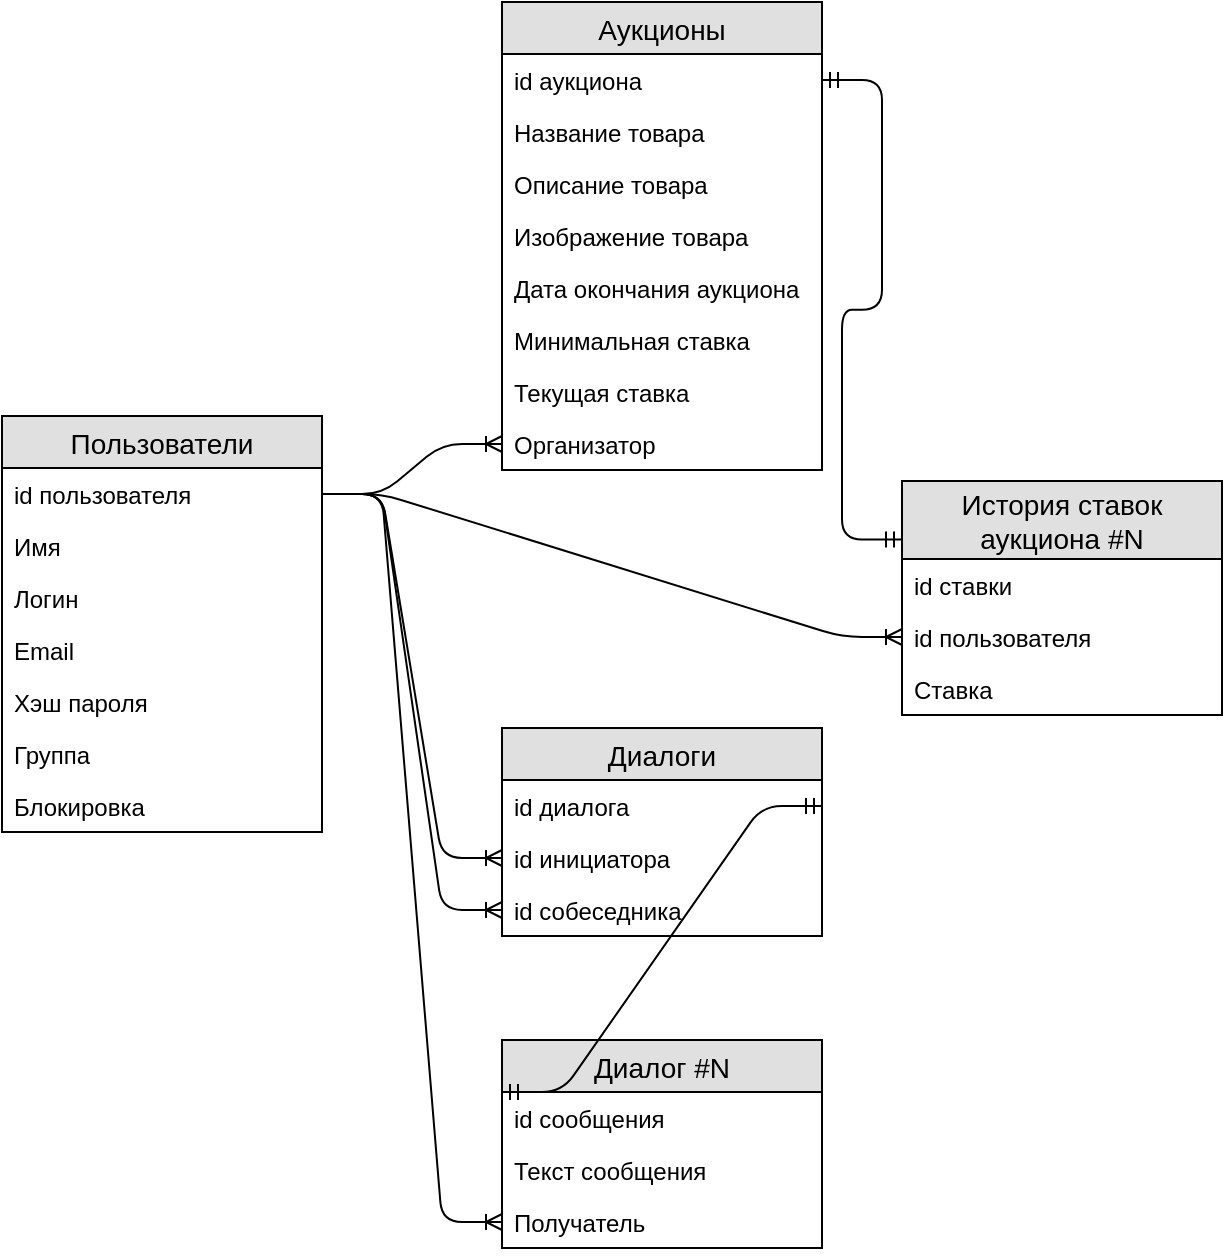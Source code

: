 <mxfile version="10.7.3" type="github"><diagram id="spe9ibWGay3tiWmR8AUw" name="Page-1"><mxGraphModel dx="1169" dy="982" grid="1" gridSize="10" guides="1" tooltips="1" connect="1" arrows="1" fold="1" page="1" pageScale="1" pageWidth="827" pageHeight="1169" math="0" shadow="0"><root><mxCell id="0"/><mxCell id="1" parent="0"/><mxCell id="jKF45xQB71UQ468tf3px-1" value="Пользователи" style="swimlane;fontStyle=0;childLayout=stackLayout;horizontal=1;startSize=26;fillColor=#e0e0e0;horizontalStack=0;resizeParent=1;resizeParentMax=0;resizeLast=0;collapsible=1;marginBottom=0;swimlaneFillColor=#ffffff;align=center;fontSize=14;" parent="1" vertex="1"><mxGeometry x="30" y="432" width="160" height="208" as="geometry"/></mxCell><mxCell id="jKF45xQB71UQ468tf3px-15" value="id пользователя" style="text;strokeColor=none;fillColor=none;spacingLeft=4;spacingRight=4;overflow=hidden;rotatable=0;points=[[0,0.5],[1,0.5]];portConstraint=eastwest;fontSize=12;" parent="jKF45xQB71UQ468tf3px-1" vertex="1"><mxGeometry y="26" width="160" height="26" as="geometry"/></mxCell><mxCell id="jKF45xQB71UQ468tf3px-5" value="Имя" style="text;strokeColor=none;fillColor=none;spacingLeft=4;spacingRight=4;overflow=hidden;rotatable=0;points=[[0,0.5],[1,0.5]];portConstraint=eastwest;fontSize=12;" parent="jKF45xQB71UQ468tf3px-1" vertex="1"><mxGeometry y="52" width="160" height="26" as="geometry"/></mxCell><mxCell id="jKF45xQB71UQ468tf3px-2" value="Логин" style="text;strokeColor=none;fillColor=none;spacingLeft=4;spacingRight=4;overflow=hidden;rotatable=0;points=[[0,0.5],[1,0.5]];portConstraint=eastwest;fontSize=12;" parent="jKF45xQB71UQ468tf3px-1" vertex="1"><mxGeometry y="78" width="160" height="26" as="geometry"/></mxCell><mxCell id="jKF45xQB71UQ468tf3px-3" value="Email" style="text;strokeColor=none;fillColor=none;spacingLeft=4;spacingRight=4;overflow=hidden;rotatable=0;points=[[0,0.5],[1,0.5]];portConstraint=eastwest;fontSize=12;" parent="jKF45xQB71UQ468tf3px-1" vertex="1"><mxGeometry y="104" width="160" height="26" as="geometry"/></mxCell><mxCell id="jKF45xQB71UQ468tf3px-4" value="Хэш пароля" style="text;strokeColor=none;fillColor=none;spacingLeft=4;spacingRight=4;overflow=hidden;rotatable=0;points=[[0,0.5],[1,0.5]];portConstraint=eastwest;fontSize=12;" parent="jKF45xQB71UQ468tf3px-1" vertex="1"><mxGeometry y="130" width="160" height="26" as="geometry"/></mxCell><mxCell id="jKF45xQB71UQ468tf3px-7" value="Группа" style="text;strokeColor=none;fillColor=none;spacingLeft=4;spacingRight=4;overflow=hidden;rotatable=0;points=[[0,0.5],[1,0.5]];portConstraint=eastwest;fontSize=12;" parent="jKF45xQB71UQ468tf3px-1" vertex="1"><mxGeometry y="156" width="160" height="26" as="geometry"/></mxCell><mxCell id="jKF45xQB71UQ468tf3px-6" value="Блокировка" style="text;strokeColor=none;fillColor=none;spacingLeft=4;spacingRight=4;overflow=hidden;rotatable=0;points=[[0,0.5],[1,0.5]];portConstraint=eastwest;fontSize=12;" parent="jKF45xQB71UQ468tf3px-1" vertex="1"><mxGeometry y="182" width="160" height="26" as="geometry"/></mxCell><mxCell id="jKF45xQB71UQ468tf3px-8" value="Диалоги" style="swimlane;fontStyle=0;childLayout=stackLayout;horizontal=1;startSize=26;fillColor=#e0e0e0;horizontalStack=0;resizeParent=1;resizeParentMax=0;resizeLast=0;collapsible=1;marginBottom=0;swimlaneFillColor=#ffffff;align=center;fontSize=14;" parent="1" vertex="1"><mxGeometry x="280" y="588" width="160" height="104" as="geometry"/></mxCell><mxCell id="jKF45xQB71UQ468tf3px-9" value="id диалога" style="text;strokeColor=none;fillColor=none;spacingLeft=4;spacingRight=4;overflow=hidden;rotatable=0;points=[[0,0.5],[1,0.5]];portConstraint=eastwest;fontSize=12;" parent="jKF45xQB71UQ468tf3px-8" vertex="1"><mxGeometry y="26" width="160" height="26" as="geometry"/></mxCell><mxCell id="jKF45xQB71UQ468tf3px-10" value="id инициатора" style="text;strokeColor=none;fillColor=none;spacingLeft=4;spacingRight=4;overflow=hidden;rotatable=0;points=[[0,0.5],[1,0.5]];portConstraint=eastwest;fontSize=12;" parent="jKF45xQB71UQ468tf3px-8" vertex="1"><mxGeometry y="52" width="160" height="26" as="geometry"/></mxCell><mxCell id="jKF45xQB71UQ468tf3px-11" value="id собеседника" style="text;strokeColor=none;fillColor=none;spacingLeft=4;spacingRight=4;overflow=hidden;rotatable=0;points=[[0,0.5],[1,0.5]];portConstraint=eastwest;fontSize=12;" parent="jKF45xQB71UQ468tf3px-8" vertex="1"><mxGeometry y="78" width="160" height="26" as="geometry"/></mxCell><mxCell id="jKF45xQB71UQ468tf3px-16" value="Аукционы" style="swimlane;fontStyle=0;childLayout=stackLayout;horizontal=1;startSize=26;fillColor=#e0e0e0;horizontalStack=0;resizeParent=1;resizeParentMax=0;resizeLast=0;collapsible=1;marginBottom=0;swimlaneFillColor=#ffffff;align=center;fontSize=14;" parent="1" vertex="1"><mxGeometry x="280" y="225" width="160" height="234" as="geometry"/></mxCell><mxCell id="jKF45xQB71UQ468tf3px-17" value="id аукциона" style="text;strokeColor=none;fillColor=none;spacingLeft=4;spacingRight=4;overflow=hidden;rotatable=0;points=[[0,0.5],[1,0.5]];portConstraint=eastwest;fontSize=12;" parent="jKF45xQB71UQ468tf3px-16" vertex="1"><mxGeometry y="26" width="160" height="26" as="geometry"/></mxCell><mxCell id="jKF45xQB71UQ468tf3px-18" value="Название товара" style="text;strokeColor=none;fillColor=none;spacingLeft=4;spacingRight=4;overflow=hidden;rotatable=0;points=[[0,0.5],[1,0.5]];portConstraint=eastwest;fontSize=12;" parent="jKF45xQB71UQ468tf3px-16" vertex="1"><mxGeometry y="52" width="160" height="26" as="geometry"/></mxCell><mxCell id="jKF45xQB71UQ468tf3px-19" value="Описание товара" style="text;strokeColor=none;fillColor=none;spacingLeft=4;spacingRight=4;overflow=hidden;rotatable=0;points=[[0,0.5],[1,0.5]];portConstraint=eastwest;fontSize=12;" parent="jKF45xQB71UQ468tf3px-16" vertex="1"><mxGeometry y="78" width="160" height="26" as="geometry"/></mxCell><mxCell id="jKF45xQB71UQ468tf3px-20" value="Изображение товара" style="text;strokeColor=none;fillColor=none;spacingLeft=4;spacingRight=4;overflow=hidden;rotatable=0;points=[[0,0.5],[1,0.5]];portConstraint=eastwest;fontSize=12;" parent="jKF45xQB71UQ468tf3px-16" vertex="1"><mxGeometry y="104" width="160" height="26" as="geometry"/></mxCell><mxCell id="jKF45xQB71UQ468tf3px-21" value="Дата окончания аукциона" style="text;strokeColor=none;fillColor=none;spacingLeft=4;spacingRight=4;overflow=hidden;rotatable=0;points=[[0,0.5],[1,0.5]];portConstraint=eastwest;fontSize=12;" parent="jKF45xQB71UQ468tf3px-16" vertex="1"><mxGeometry y="130" width="160" height="26" as="geometry"/></mxCell><mxCell id="jKF45xQB71UQ468tf3px-22" value="Минимальная ставка" style="text;strokeColor=none;fillColor=none;spacingLeft=4;spacingRight=4;overflow=hidden;rotatable=0;points=[[0,0.5],[1,0.5]];portConstraint=eastwest;fontSize=12;" parent="jKF45xQB71UQ468tf3px-16" vertex="1"><mxGeometry y="156" width="160" height="26" as="geometry"/></mxCell><mxCell id="jKF45xQB71UQ468tf3px-24" value="Текущая ставка" style="text;strokeColor=none;fillColor=none;spacingLeft=4;spacingRight=4;overflow=hidden;rotatable=0;points=[[0,0.5],[1,0.5]];portConstraint=eastwest;fontSize=12;" parent="jKF45xQB71UQ468tf3px-16" vertex="1"><mxGeometry y="182" width="160" height="26" as="geometry"/></mxCell><mxCell id="jKF45xQB71UQ468tf3px-23" value="Организатор" style="text;strokeColor=none;fillColor=none;spacingLeft=4;spacingRight=4;overflow=hidden;rotatable=0;points=[[0,0.5],[1,0.5]];portConstraint=eastwest;fontSize=12;" parent="jKF45xQB71UQ468tf3px-16" vertex="1"><mxGeometry y="208" width="160" height="26" as="geometry"/></mxCell><mxCell id="jKF45xQB71UQ468tf3px-25" value="Диалог #N" style="swimlane;fontStyle=0;childLayout=stackLayout;horizontal=1;startSize=26;fillColor=#e0e0e0;horizontalStack=0;resizeParent=1;resizeParentMax=0;resizeLast=0;collapsible=1;marginBottom=0;swimlaneFillColor=#ffffff;align=center;fontSize=14;" parent="1" vertex="1"><mxGeometry x="280" y="744" width="160" height="104" as="geometry"/></mxCell><mxCell id="jKF45xQB71UQ468tf3px-26" value="id сообщения" style="text;strokeColor=none;fillColor=none;spacingLeft=4;spacingRight=4;overflow=hidden;rotatable=0;points=[[0,0.5],[1,0.5]];portConstraint=eastwest;fontSize=12;" parent="jKF45xQB71UQ468tf3px-25" vertex="1"><mxGeometry y="26" width="160" height="26" as="geometry"/></mxCell><mxCell id="jKF45xQB71UQ468tf3px-27" value="Текст сообщения" style="text;strokeColor=none;fillColor=none;spacingLeft=4;spacingRight=4;overflow=hidden;rotatable=0;points=[[0,0.5],[1,0.5]];portConstraint=eastwest;fontSize=12;" parent="jKF45xQB71UQ468tf3px-25" vertex="1"><mxGeometry y="52" width="160" height="26" as="geometry"/></mxCell><mxCell id="jKF45xQB71UQ468tf3px-28" value="Получатель" style="text;strokeColor=none;fillColor=none;spacingLeft=4;spacingRight=4;overflow=hidden;rotatable=0;points=[[0,0.5],[1,0.5]];portConstraint=eastwest;fontSize=12;" parent="jKF45xQB71UQ468tf3px-25" vertex="1"><mxGeometry y="78" width="160" height="26" as="geometry"/></mxCell><mxCell id="jKF45xQB71UQ468tf3px-33" value="История ставок&#10;аукциона #N" style="swimlane;fontStyle=0;childLayout=stackLayout;horizontal=1;startSize=39;fillColor=#e0e0e0;horizontalStack=0;resizeParent=1;resizeParentMax=0;resizeLast=0;collapsible=1;marginBottom=0;swimlaneFillColor=#ffffff;align=center;fontSize=14;" parent="1" vertex="1"><mxGeometry x="480" y="464.5" width="160" height="117" as="geometry"/></mxCell><mxCell id="jKF45xQB71UQ468tf3px-34" value="id ставки" style="text;strokeColor=none;fillColor=none;spacingLeft=4;spacingRight=4;overflow=hidden;rotatable=0;points=[[0,0.5],[1,0.5]];portConstraint=eastwest;fontSize=12;" parent="jKF45xQB71UQ468tf3px-33" vertex="1"><mxGeometry y="39" width="160" height="26" as="geometry"/></mxCell><mxCell id="jKF45xQB71UQ468tf3px-35" value="id пользователя" style="text;strokeColor=none;fillColor=none;spacingLeft=4;spacingRight=4;overflow=hidden;rotatable=0;points=[[0,0.5],[1,0.5]];portConstraint=eastwest;fontSize=12;" parent="jKF45xQB71UQ468tf3px-33" vertex="1"><mxGeometry y="65" width="160" height="26" as="geometry"/></mxCell><mxCell id="jKF45xQB71UQ468tf3px-36" value="Ставка" style="text;strokeColor=none;fillColor=none;spacingLeft=4;spacingRight=4;overflow=hidden;rotatable=0;points=[[0,0.5],[1,0.5]];portConstraint=eastwest;fontSize=12;" parent="jKF45xQB71UQ468tf3px-33" vertex="1"><mxGeometry y="91" width="160" height="26" as="geometry"/></mxCell><mxCell id="nJ7XwaffrSPxEQ3L3LLL-1" value="" style="edgeStyle=entityRelationEdgeStyle;fontSize=12;html=1;endArrow=ERmandOne;startArrow=ERmandOne;exitX=1;exitY=0.5;exitDx=0;exitDy=0;entryX=0;entryY=0.25;entryDx=0;entryDy=0;" edge="1" parent="1" source="jKF45xQB71UQ468tf3px-9" target="jKF45xQB71UQ468tf3px-25"><mxGeometry width="100" height="100" relative="1" as="geometry"><mxPoint x="520" y="700" as="sourcePoint"/><mxPoint x="620" y="600" as="targetPoint"/></mxGeometry></mxCell><mxCell id="nJ7XwaffrSPxEQ3L3LLL-3" value="" style="edgeStyle=entityRelationEdgeStyle;fontSize=12;html=1;endArrow=ERmandOne;startArrow=ERmandOne;exitX=1;exitY=0.5;exitDx=0;exitDy=0;entryX=0;entryY=0.25;entryDx=0;entryDy=0;" edge="1" parent="1" source="jKF45xQB71UQ468tf3px-17" target="jKF45xQB71UQ468tf3px-33"><mxGeometry width="100" height="100" relative="1" as="geometry"><mxPoint x="500" y="480" as="sourcePoint"/><mxPoint x="600" y="380" as="targetPoint"/></mxGeometry></mxCell><mxCell id="nJ7XwaffrSPxEQ3L3LLL-4" value="" style="edgeStyle=entityRelationEdgeStyle;fontSize=12;html=1;endArrow=ERoneToMany;exitX=1;exitY=0.5;exitDx=0;exitDy=0;entryX=0;entryY=0.5;entryDx=0;entryDy=0;" edge="1" parent="1" source="jKF45xQB71UQ468tf3px-15" target="jKF45xQB71UQ468tf3px-23"><mxGeometry width="100" height="100" relative="1" as="geometry"><mxPoint x="40" y="770" as="sourcePoint"/><mxPoint x="140" y="670" as="targetPoint"/></mxGeometry></mxCell><mxCell id="nJ7XwaffrSPxEQ3L3LLL-5" value="" style="edgeStyle=entityRelationEdgeStyle;fontSize=12;html=1;endArrow=ERoneToMany;exitX=1;exitY=0.5;exitDx=0;exitDy=0;entryX=0;entryY=0.5;entryDx=0;entryDy=0;" edge="1" parent="1" source="jKF45xQB71UQ468tf3px-15" target="jKF45xQB71UQ468tf3px-10"><mxGeometry width="100" height="100" relative="1" as="geometry"><mxPoint x="89.833" y="600.667" as="sourcePoint"/><mxPoint x="169.833" y="783.167" as="targetPoint"/></mxGeometry></mxCell><mxCell id="nJ7XwaffrSPxEQ3L3LLL-6" value="" style="edgeStyle=entityRelationEdgeStyle;fontSize=12;html=1;endArrow=ERoneToMany;exitX=1;exitY=0.5;exitDx=0;exitDy=0;entryX=0;entryY=0.5;entryDx=0;entryDy=0;" edge="1" parent="1" source="jKF45xQB71UQ468tf3px-15" target="jKF45xQB71UQ468tf3px-11"><mxGeometry width="100" height="100" relative="1" as="geometry"><mxPoint x="39.833" y="650.167" as="sourcePoint"/><mxPoint x="119.833" y="832.667" as="targetPoint"/></mxGeometry></mxCell><mxCell id="nJ7XwaffrSPxEQ3L3LLL-7" value="" style="edgeStyle=entityRelationEdgeStyle;fontSize=12;html=1;endArrow=ERoneToMany;exitX=1;exitY=0.5;exitDx=0;exitDy=0;entryX=0;entryY=0.5;entryDx=0;entryDy=0;" edge="1" parent="1" source="jKF45xQB71UQ468tf3px-15" target="jKF45xQB71UQ468tf3px-35"><mxGeometry width="100" height="100" relative="1" as="geometry"><mxPoint x="179.833" y="678.667" as="sourcePoint"/><mxPoint x="259.833" y="887" as="targetPoint"/></mxGeometry></mxCell><mxCell id="nJ7XwaffrSPxEQ3L3LLL-8" value="" style="edgeStyle=entityRelationEdgeStyle;fontSize=12;html=1;endArrow=ERoneToMany;exitX=1;exitY=0.5;exitDx=0;exitDy=0;entryX=0;entryY=0.5;entryDx=0;entryDy=0;" edge="1" parent="1" source="jKF45xQB71UQ468tf3px-15" target="jKF45xQB71UQ468tf3px-28"><mxGeometry width="100" height="100" relative="1" as="geometry"><mxPoint x="89.833" y="736.667" as="sourcePoint"/><mxPoint x="389.833" y="803.333" as="targetPoint"/></mxGeometry></mxCell></root></mxGraphModel></diagram></mxfile>
